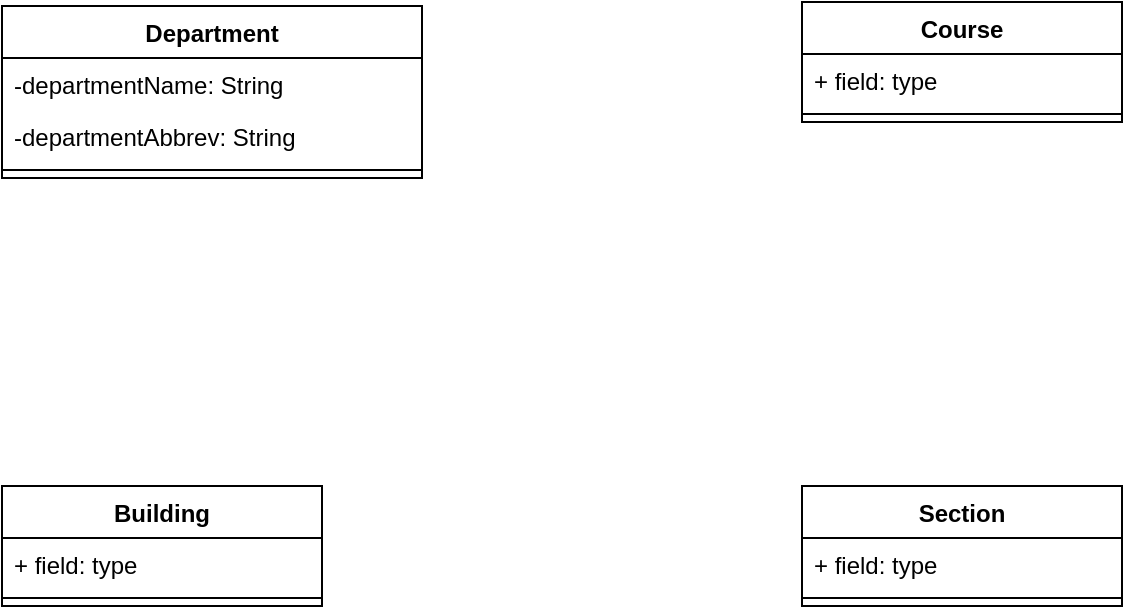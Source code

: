 <mxfile version="26.0.14">
  <diagram name="Page-1" id="m9dEZBvjivQAZ1UXBowR">
    <mxGraphModel dx="1341" dy="630" grid="1" gridSize="10" guides="1" tooltips="1" connect="1" arrows="1" fold="1" page="1" pageScale="1" pageWidth="1200" pageHeight="1600" math="0" shadow="0">
      <root>
        <mxCell id="0" />
        <mxCell id="1" parent="0" />
        <mxCell id="wHchK1CJZa-xW5icJ-bM-1" value="Department" style="swimlane;fontStyle=1;align=center;verticalAlign=top;childLayout=stackLayout;horizontal=1;startSize=26;horizontalStack=0;resizeParent=1;resizeParentMax=0;resizeLast=0;collapsible=1;marginBottom=0;whiteSpace=wrap;html=1;" vertex="1" parent="1">
          <mxGeometry x="240" y="200" width="210" height="86" as="geometry" />
        </mxCell>
        <mxCell id="wHchK1CJZa-xW5icJ-bM-2" value="-departmentName: String" style="text;strokeColor=none;fillColor=none;align=left;verticalAlign=top;spacingLeft=4;spacingRight=4;overflow=hidden;rotatable=0;points=[[0,0.5],[1,0.5]];portConstraint=eastwest;whiteSpace=wrap;html=1;" vertex="1" parent="wHchK1CJZa-xW5icJ-bM-1">
          <mxGeometry y="26" width="210" height="26" as="geometry" />
        </mxCell>
        <mxCell id="wHchK1CJZa-xW5icJ-bM-17" value="-departmentAbbrev: String" style="text;strokeColor=none;fillColor=none;align=left;verticalAlign=top;spacingLeft=4;spacingRight=4;overflow=hidden;rotatable=0;points=[[0,0.5],[1,0.5]];portConstraint=eastwest;whiteSpace=wrap;html=1;" vertex="1" parent="wHchK1CJZa-xW5icJ-bM-1">
          <mxGeometry y="52" width="210" height="26" as="geometry" />
        </mxCell>
        <mxCell id="wHchK1CJZa-xW5icJ-bM-3" value="" style="line;strokeWidth=1;fillColor=none;align=left;verticalAlign=middle;spacingTop=-1;spacingLeft=3;spacingRight=3;rotatable=0;labelPosition=right;points=[];portConstraint=eastwest;strokeColor=inherit;" vertex="1" parent="wHchK1CJZa-xW5icJ-bM-1">
          <mxGeometry y="78" width="210" height="8" as="geometry" />
        </mxCell>
        <mxCell id="wHchK1CJZa-xW5icJ-bM-5" value="Course" style="swimlane;fontStyle=1;align=center;verticalAlign=top;childLayout=stackLayout;horizontal=1;startSize=26;horizontalStack=0;resizeParent=1;resizeParentMax=0;resizeLast=0;collapsible=1;marginBottom=0;whiteSpace=wrap;html=1;" vertex="1" parent="1">
          <mxGeometry x="640" y="198" width="160" height="60" as="geometry" />
        </mxCell>
        <mxCell id="wHchK1CJZa-xW5icJ-bM-6" value="+ field: type" style="text;strokeColor=none;fillColor=none;align=left;verticalAlign=top;spacingLeft=4;spacingRight=4;overflow=hidden;rotatable=0;points=[[0,0.5],[1,0.5]];portConstraint=eastwest;whiteSpace=wrap;html=1;" vertex="1" parent="wHchK1CJZa-xW5icJ-bM-5">
          <mxGeometry y="26" width="160" height="26" as="geometry" />
        </mxCell>
        <mxCell id="wHchK1CJZa-xW5icJ-bM-7" value="" style="line;strokeWidth=1;fillColor=none;align=left;verticalAlign=middle;spacingTop=-1;spacingLeft=3;spacingRight=3;rotatable=0;labelPosition=right;points=[];portConstraint=eastwest;strokeColor=inherit;" vertex="1" parent="wHchK1CJZa-xW5icJ-bM-5">
          <mxGeometry y="52" width="160" height="8" as="geometry" />
        </mxCell>
        <mxCell id="wHchK1CJZa-xW5icJ-bM-9" value="Building" style="swimlane;fontStyle=1;align=center;verticalAlign=top;childLayout=stackLayout;horizontal=1;startSize=26;horizontalStack=0;resizeParent=1;resizeParentMax=0;resizeLast=0;collapsible=1;marginBottom=0;whiteSpace=wrap;html=1;" vertex="1" parent="1">
          <mxGeometry x="240" y="440" width="160" height="60" as="geometry" />
        </mxCell>
        <mxCell id="wHchK1CJZa-xW5icJ-bM-10" value="+ field: type" style="text;strokeColor=none;fillColor=none;align=left;verticalAlign=top;spacingLeft=4;spacingRight=4;overflow=hidden;rotatable=0;points=[[0,0.5],[1,0.5]];portConstraint=eastwest;whiteSpace=wrap;html=1;" vertex="1" parent="wHchK1CJZa-xW5icJ-bM-9">
          <mxGeometry y="26" width="160" height="26" as="geometry" />
        </mxCell>
        <mxCell id="wHchK1CJZa-xW5icJ-bM-11" value="" style="line;strokeWidth=1;fillColor=none;align=left;verticalAlign=middle;spacingTop=-1;spacingLeft=3;spacingRight=3;rotatable=0;labelPosition=right;points=[];portConstraint=eastwest;strokeColor=inherit;" vertex="1" parent="wHchK1CJZa-xW5icJ-bM-9">
          <mxGeometry y="52" width="160" height="8" as="geometry" />
        </mxCell>
        <mxCell id="wHchK1CJZa-xW5icJ-bM-13" value="Section" style="swimlane;fontStyle=1;align=center;verticalAlign=top;childLayout=stackLayout;horizontal=1;startSize=26;horizontalStack=0;resizeParent=1;resizeParentMax=0;resizeLast=0;collapsible=1;marginBottom=0;whiteSpace=wrap;html=1;" vertex="1" parent="1">
          <mxGeometry x="640" y="440" width="160" height="60" as="geometry" />
        </mxCell>
        <mxCell id="wHchK1CJZa-xW5icJ-bM-14" value="+ field: type" style="text;strokeColor=none;fillColor=none;align=left;verticalAlign=top;spacingLeft=4;spacingRight=4;overflow=hidden;rotatable=0;points=[[0,0.5],[1,0.5]];portConstraint=eastwest;whiteSpace=wrap;html=1;" vertex="1" parent="wHchK1CJZa-xW5icJ-bM-13">
          <mxGeometry y="26" width="160" height="26" as="geometry" />
        </mxCell>
        <mxCell id="wHchK1CJZa-xW5icJ-bM-15" value="" style="line;strokeWidth=1;fillColor=none;align=left;verticalAlign=middle;spacingTop=-1;spacingLeft=3;spacingRight=3;rotatable=0;labelPosition=right;points=[];portConstraint=eastwest;strokeColor=inherit;" vertex="1" parent="wHchK1CJZa-xW5icJ-bM-13">
          <mxGeometry y="52" width="160" height="8" as="geometry" />
        </mxCell>
      </root>
    </mxGraphModel>
  </diagram>
</mxfile>
